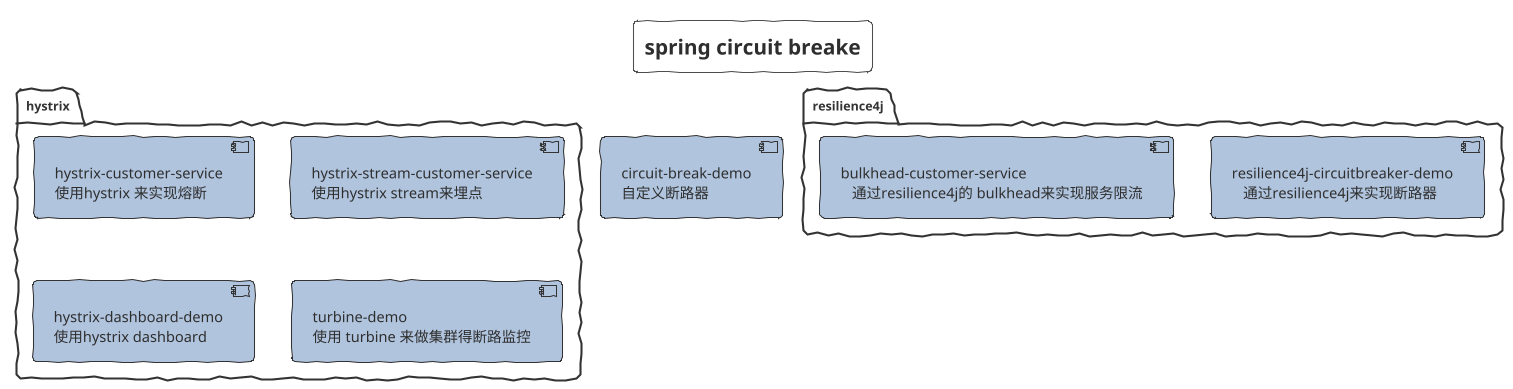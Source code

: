 @startuml SPRING_CIRCUIT_BREAKE
!theme sketchy-outline
title spring circuit breake
skinparam interface {
}
skinparam component {
   backgroundColor LightSteelBlue
   FontSize 14
   ArrowFontSize 14
   ArrowFontColor #777777
   ArrowColor #FF6655
}
component cbd[
circuit-break-demo
自定义断路器
]

package hystrix{
   component hcs[
   hystrix-customer-service
   使用hystrix 来实现熔断
   ]
   component hscs[
   hystrix-stream-customer-service
   使用hystrix stream来埋点
   ]
   component hdd[
   hystrix-dashboard-demo
   使用hystrix dashboard
   ]
   component htb[
   turbine-demo
   使用 turbine 来做集群得断路监控
   ]

}

package resilience4j{
    component rcd[
   resilience4j-circuitbreaker-demo
      通过resilience4j来实现断路器
   ]
   component bcs[
   bulkhead-customer-service
      通过resilience4j的 bulkhead来实现服务限流
   ]
}

@enduml
